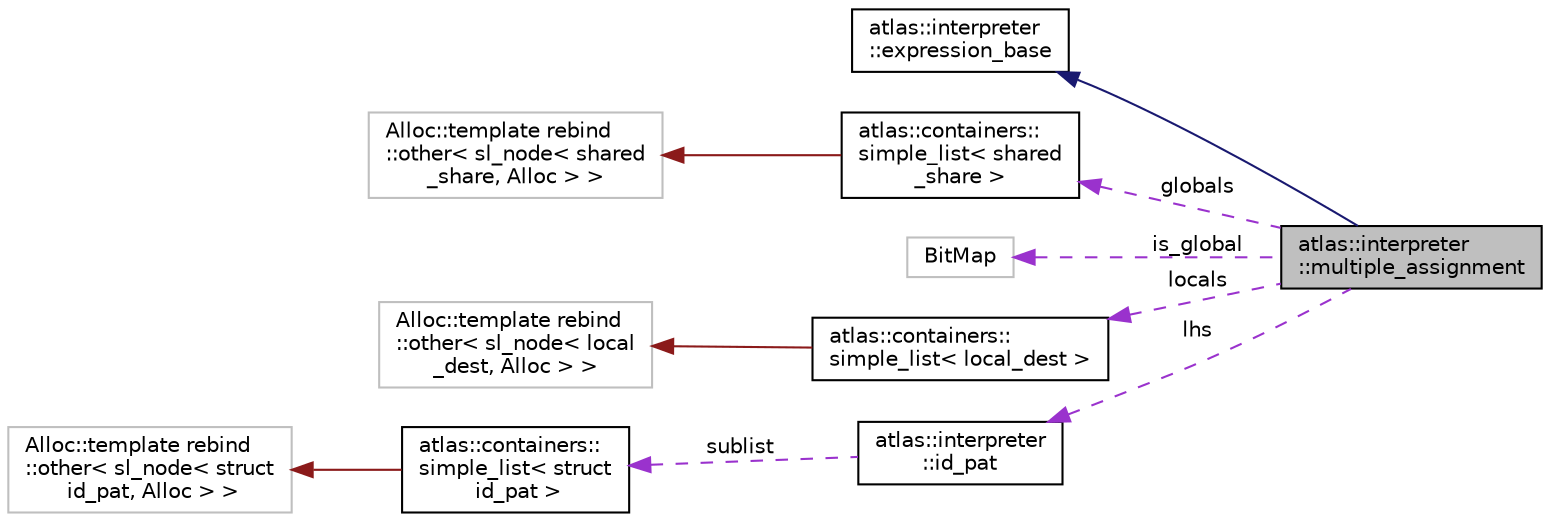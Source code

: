 digraph "atlas::interpreter::multiple_assignment"
{
  edge [fontname="Helvetica",fontsize="10",labelfontname="Helvetica",labelfontsize="10"];
  node [fontname="Helvetica",fontsize="10",shape=record];
  rankdir="LR";
  Node1 [label="atlas::interpreter\l::multiple_assignment",height=0.2,width=0.4,color="black", fillcolor="grey75", style="filled", fontcolor="black"];
  Node2 -> Node1 [dir="back",color="midnightblue",fontsize="10",style="solid",fontname="Helvetica"];
  Node2 [label="atlas::interpreter\l::expression_base",height=0.2,width=0.4,color="black", fillcolor="white", style="filled",URL="$structatlas_1_1interpreter_1_1expression__base.html"];
  Node3 -> Node1 [dir="back",color="darkorchid3",fontsize="10",style="dashed",label=" globals" ,fontname="Helvetica"];
  Node3 [label="atlas::containers::\lsimple_list\< shared\l_share \>",height=0.2,width=0.4,color="black", fillcolor="white", style="filled",URL="$classatlas_1_1containers_1_1simple__list.html"];
  Node4 -> Node3 [dir="back",color="firebrick4",fontsize="10",style="solid",fontname="Helvetica"];
  Node4 [label="Alloc::template rebind\l::other\< sl_node\< shared\l_share, Alloc \> \>",height=0.2,width=0.4,color="grey75", fillcolor="white", style="filled"];
  Node5 -> Node1 [dir="back",color="darkorchid3",fontsize="10",style="dashed",label=" is_global" ,fontname="Helvetica"];
  Node5 [label="BitMap",height=0.2,width=0.4,color="grey75", fillcolor="white", style="filled"];
  Node6 -> Node1 [dir="back",color="darkorchid3",fontsize="10",style="dashed",label=" locals" ,fontname="Helvetica"];
  Node6 [label="atlas::containers::\lsimple_list\< local_dest \>",height=0.2,width=0.4,color="black", fillcolor="white", style="filled",URL="$classatlas_1_1containers_1_1simple__list.html"];
  Node7 -> Node6 [dir="back",color="firebrick4",fontsize="10",style="solid",fontname="Helvetica"];
  Node7 [label="Alloc::template rebind\l::other\< sl_node\< local\l_dest, Alloc \> \>",height=0.2,width=0.4,color="grey75", fillcolor="white", style="filled"];
  Node8 -> Node1 [dir="back",color="darkorchid3",fontsize="10",style="dashed",label=" lhs" ,fontname="Helvetica"];
  Node8 [label="atlas::interpreter\l::id_pat",height=0.2,width=0.4,color="black", fillcolor="white", style="filled",URL="$structatlas_1_1interpreter_1_1id__pat.html"];
  Node9 -> Node8 [dir="back",color="darkorchid3",fontsize="10",style="dashed",label=" sublist" ,fontname="Helvetica"];
  Node9 [label="atlas::containers::\lsimple_list\< struct\l id_pat \>",height=0.2,width=0.4,color="black", fillcolor="white", style="filled",URL="$classatlas_1_1containers_1_1simple__list.html"];
  Node10 -> Node9 [dir="back",color="firebrick4",fontsize="10",style="solid",fontname="Helvetica"];
  Node10 [label="Alloc::template rebind\l::other\< sl_node\< struct\l id_pat, Alloc \> \>",height=0.2,width=0.4,color="grey75", fillcolor="white", style="filled"];
}
